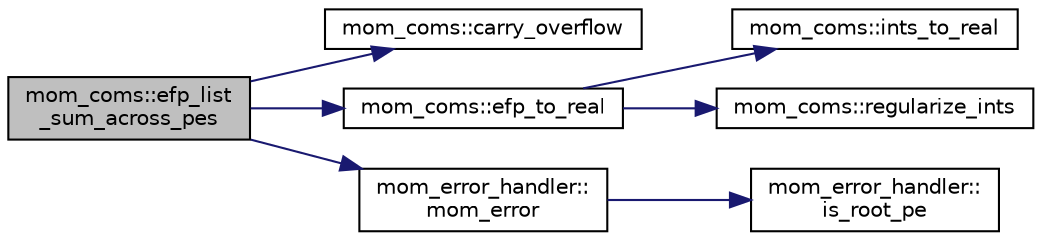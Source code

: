 digraph "mom_coms::efp_list_sum_across_pes"
{
 // INTERACTIVE_SVG=YES
 // LATEX_PDF_SIZE
  edge [fontname="Helvetica",fontsize="10",labelfontname="Helvetica",labelfontsize="10"];
  node [fontname="Helvetica",fontsize="10",shape=record];
  rankdir="LR";
  Node1 [label="mom_coms::efp_list\l_sum_across_pes",height=0.2,width=0.4,color="black", fillcolor="grey75", style="filled", fontcolor="black",tooltip="This subroutine does a sum across PEs of a list of EFP variables, returning the sums in place,..."];
  Node1 -> Node2 [color="midnightblue",fontsize="10",style="solid",fontname="Helvetica"];
  Node2 [label="mom_coms::carry_overflow",height=0.2,width=0.4,color="black", fillcolor="white", style="filled",URL="$namespacemom__coms.html#a3fe107391eb9d2c199eb09e451f4dbb2",tooltip="This subroutine handles carrying of the overflow."];
  Node1 -> Node3 [color="midnightblue",fontsize="10",style="solid",fontname="Helvetica"];
  Node3 [label="mom_coms::efp_to_real",height=0.2,width=0.4,color="black", fillcolor="white", style="filled",URL="$namespacemom__coms.html#a4aaf51b372bcaf7b46939145577eff92",tooltip="Return the real number that an extended-fixed-point number corresponds with."];
  Node3 -> Node4 [color="midnightblue",fontsize="10",style="solid",fontname="Helvetica"];
  Node4 [label="mom_coms::ints_to_real",height=0.2,width=0.4,color="black", fillcolor="white", style="filled",URL="$namespacemom__coms.html#a24ac5b7cc37b1498f23b61eea03fb8c3",tooltip="Convert the array of integers that constitute an extended-fixed-point representation into a real numb..."];
  Node3 -> Node5 [color="midnightblue",fontsize="10",style="solid",fontname="Helvetica"];
  Node5 [label="mom_coms::regularize_ints",height=0.2,width=0.4,color="black", fillcolor="white", style="filled",URL="$namespacemom__coms.html#ab8feff19e782af36bb7ccccd5ba9eddc",tooltip="This subroutine carries the overflow, and then makes sure that all integers are of the same sign as t..."];
  Node1 -> Node6 [color="midnightblue",fontsize="10",style="solid",fontname="Helvetica"];
  Node6 [label="mom_error_handler::\lmom_error",height=0.2,width=0.4,color="black", fillcolor="white", style="filled",URL="$namespacemom__error__handler.html#a460cfb79a06c29fc249952c2a3710d67",tooltip="This provides a convenient interface for writing an mpp_error message with run-time filter based on a..."];
  Node6 -> Node7 [color="midnightblue",fontsize="10",style="solid",fontname="Helvetica"];
  Node7 [label="mom_error_handler::\lis_root_pe",height=0.2,width=0.4,color="black", fillcolor="white", style="filled",URL="$namespacemom__error__handler.html#ad5f00a53059c72fe2332d1436c80ca71",tooltip="This returns .true. if the current PE is the root PE."];
}
